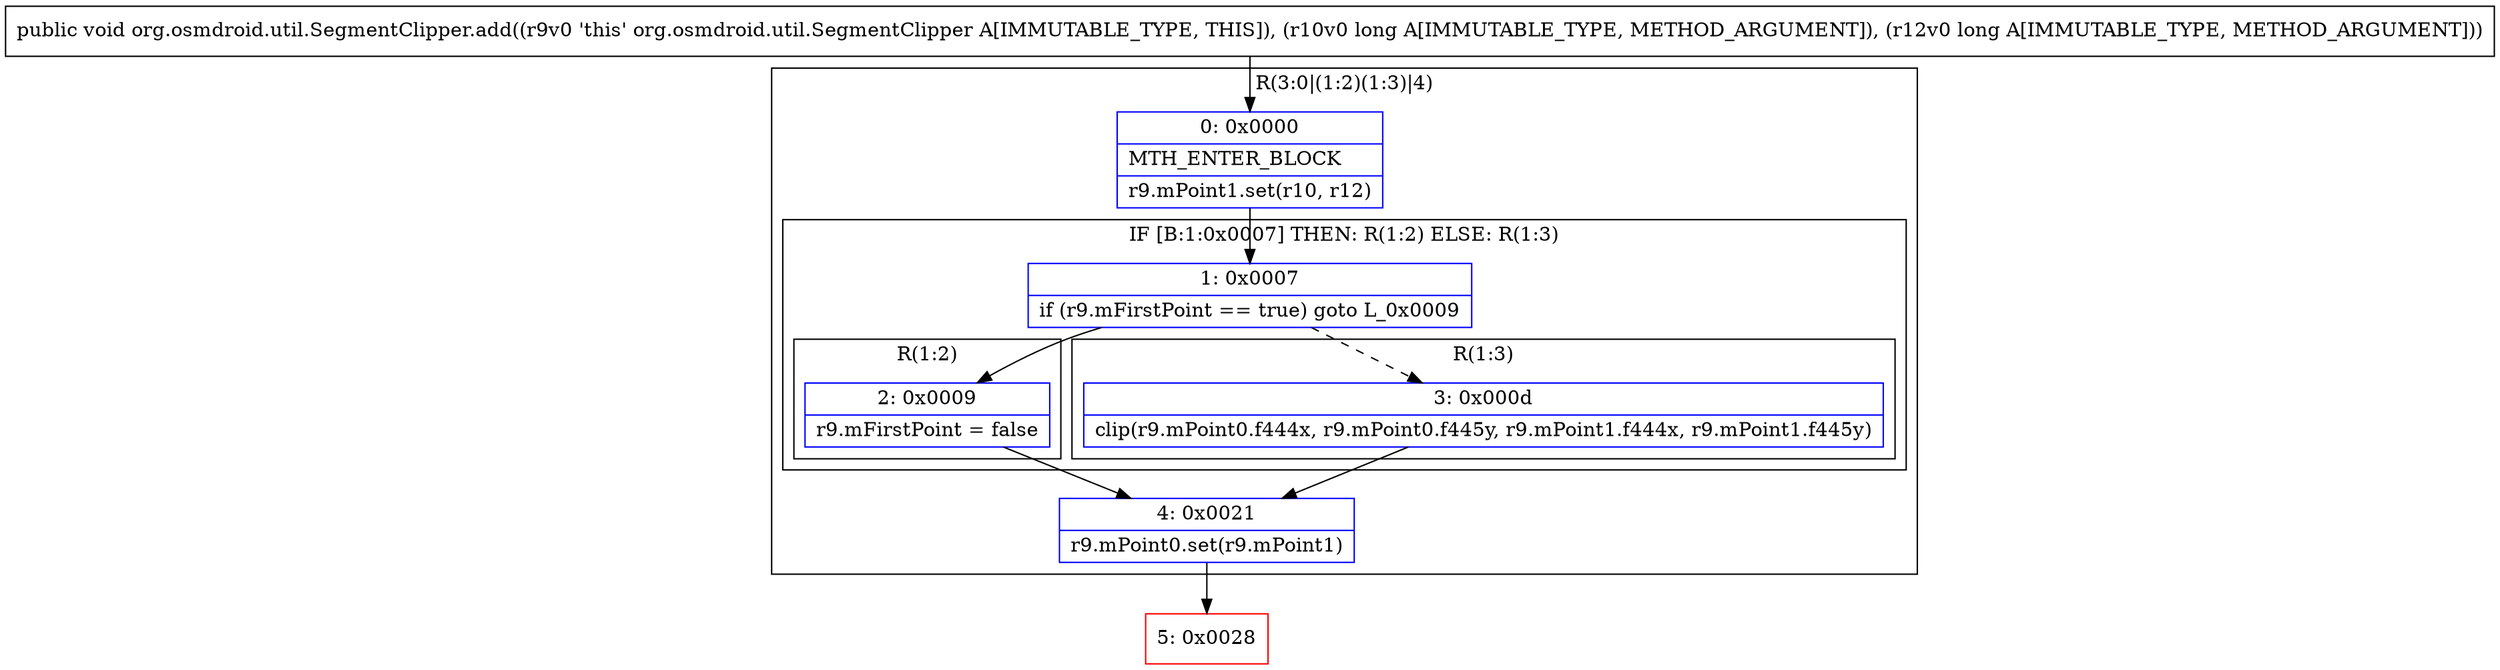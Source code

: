 digraph "CFG fororg.osmdroid.util.SegmentClipper.add(JJ)V" {
subgraph cluster_Region_1758951362 {
label = "R(3:0|(1:2)(1:3)|4)";
node [shape=record,color=blue];
Node_0 [shape=record,label="{0\:\ 0x0000|MTH_ENTER_BLOCK\l|r9.mPoint1.set(r10, r12)\l}"];
subgraph cluster_IfRegion_739903506 {
label = "IF [B:1:0x0007] THEN: R(1:2) ELSE: R(1:3)";
node [shape=record,color=blue];
Node_1 [shape=record,label="{1\:\ 0x0007|if (r9.mFirstPoint == true) goto L_0x0009\l}"];
subgraph cluster_Region_366482059 {
label = "R(1:2)";
node [shape=record,color=blue];
Node_2 [shape=record,label="{2\:\ 0x0009|r9.mFirstPoint = false\l}"];
}
subgraph cluster_Region_154605799 {
label = "R(1:3)";
node [shape=record,color=blue];
Node_3 [shape=record,label="{3\:\ 0x000d|clip(r9.mPoint0.f444x, r9.mPoint0.f445y, r9.mPoint1.f444x, r9.mPoint1.f445y)\l}"];
}
}
Node_4 [shape=record,label="{4\:\ 0x0021|r9.mPoint0.set(r9.mPoint1)\l}"];
}
Node_5 [shape=record,color=red,label="{5\:\ 0x0028}"];
MethodNode[shape=record,label="{public void org.osmdroid.util.SegmentClipper.add((r9v0 'this' org.osmdroid.util.SegmentClipper A[IMMUTABLE_TYPE, THIS]), (r10v0 long A[IMMUTABLE_TYPE, METHOD_ARGUMENT]), (r12v0 long A[IMMUTABLE_TYPE, METHOD_ARGUMENT])) }"];
MethodNode -> Node_0;
Node_0 -> Node_1;
Node_1 -> Node_2;
Node_1 -> Node_3[style=dashed];
Node_2 -> Node_4;
Node_3 -> Node_4;
Node_4 -> Node_5;
}

